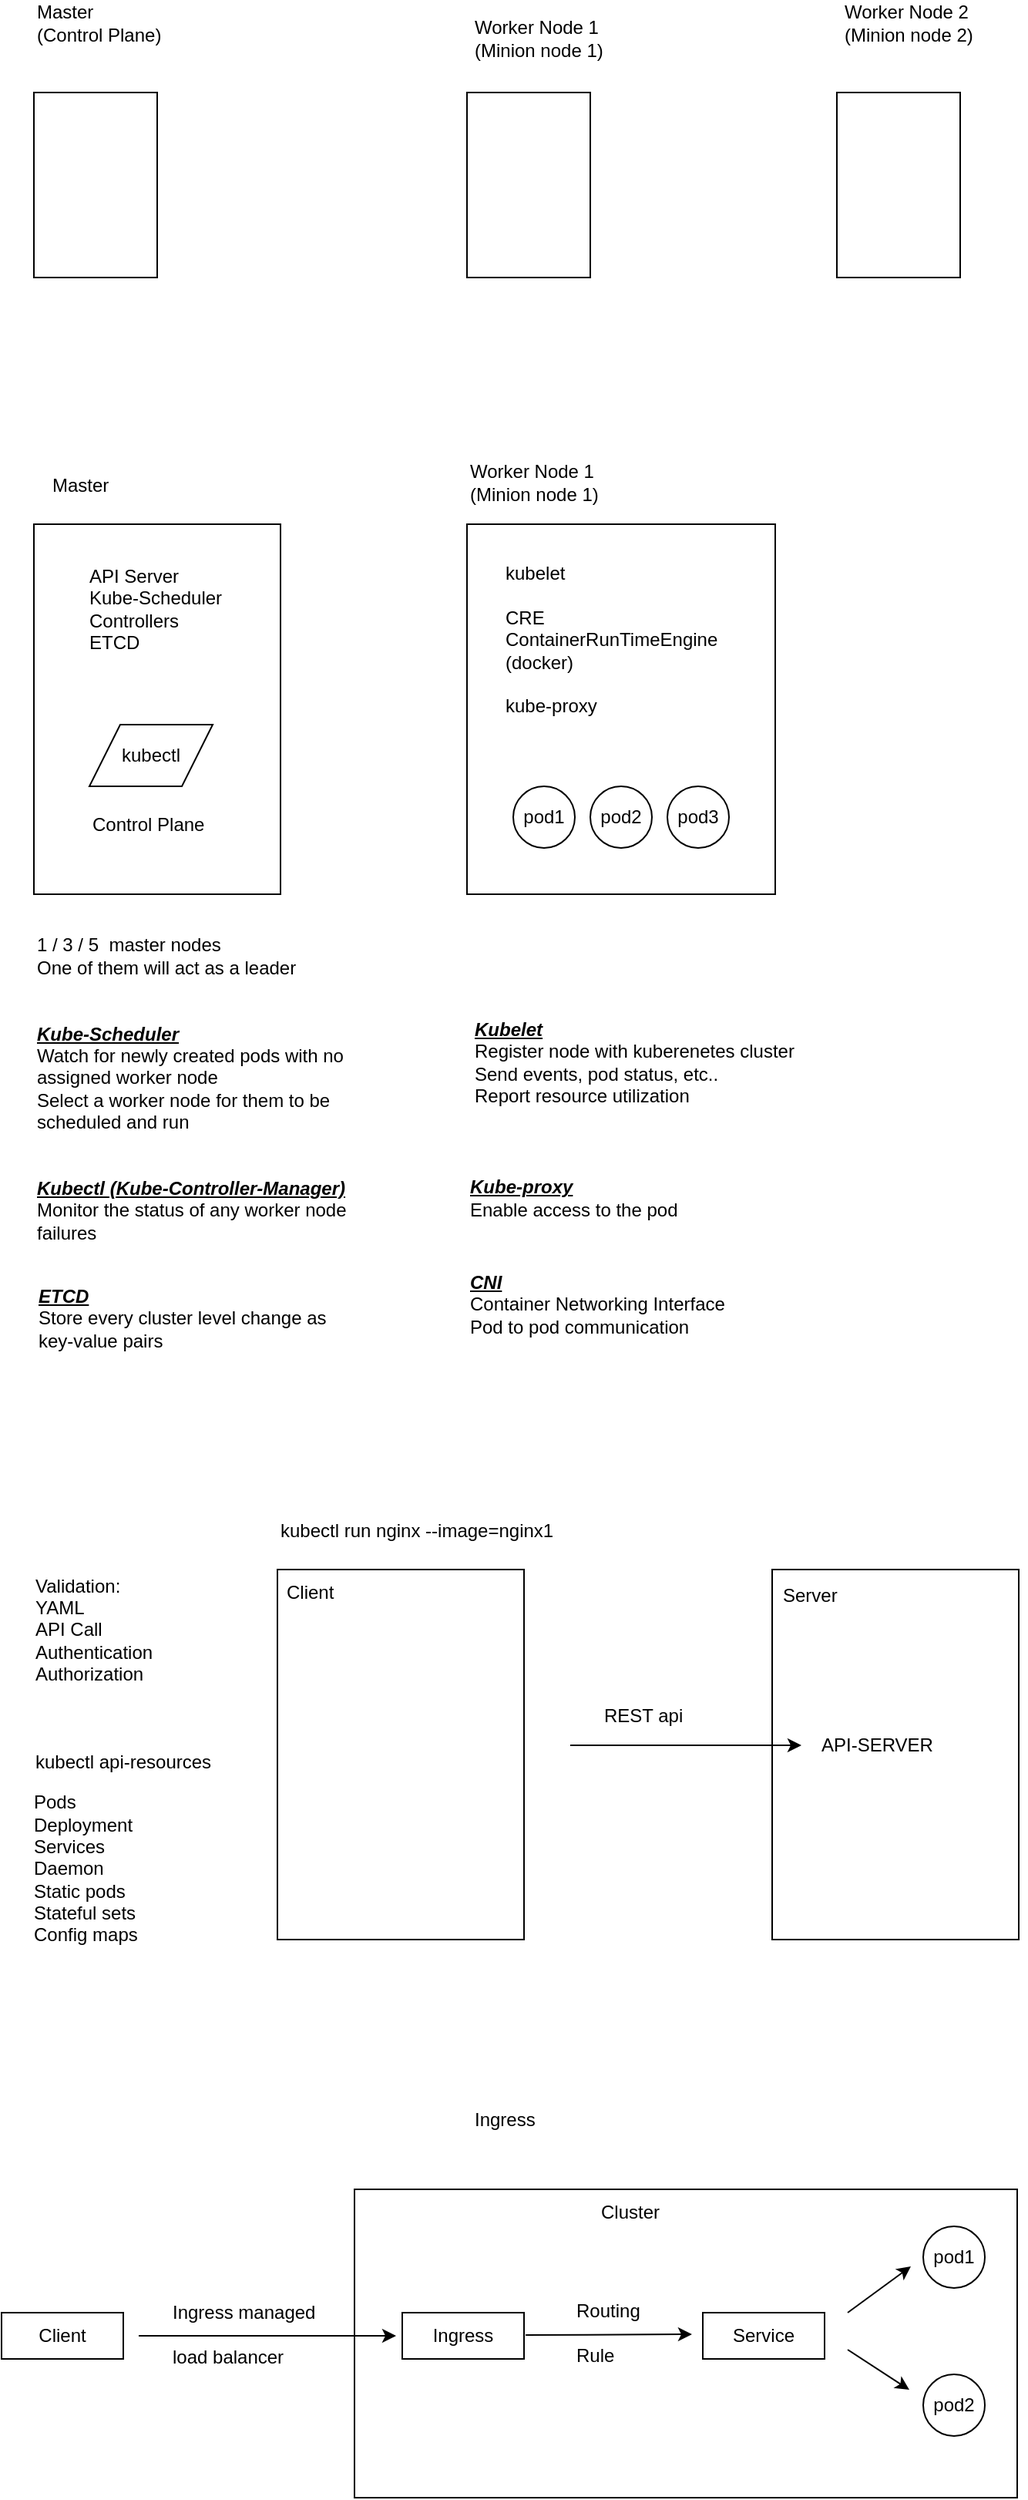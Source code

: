 <mxfile version="21.3.4" type="device">
  <diagram name="Page-1" id="Cm_qaZD-bgFNmVvbqH7q">
    <mxGraphModel dx="1434" dy="1925" grid="1" gridSize="10" guides="1" tooltips="1" connect="1" arrows="1" fold="1" page="1" pageScale="1" pageWidth="827" pageHeight="1169" math="0" shadow="0">
      <root>
        <mxCell id="0" />
        <mxCell id="1" parent="0" />
        <mxCell id="g12CpUJnQ3_V4o4pQnVV-1" value="" style="rounded=0;whiteSpace=wrap;html=1;" vertex="1" parent="1">
          <mxGeometry x="80" y="40" width="80" height="120" as="geometry" />
        </mxCell>
        <mxCell id="g12CpUJnQ3_V4o4pQnVV-2" value="Master&amp;nbsp;&lt;br&gt;&lt;div style=&quot;&quot;&gt;&lt;span style=&quot;background-color: initial;&quot;&gt;(Control Plane)&lt;/span&gt;&lt;/div&gt;" style="text;html=1;strokeColor=none;fillColor=none;align=left;verticalAlign=middle;whiteSpace=wrap;rounded=0;" vertex="1" parent="1">
          <mxGeometry x="80" y="-20" width="120" height="30" as="geometry" />
        </mxCell>
        <mxCell id="g12CpUJnQ3_V4o4pQnVV-4" value="Worker Node 1&lt;br&gt;&lt;div style=&quot;&quot;&gt;&lt;span style=&quot;background-color: initial;&quot;&gt;(Minion node 1)&lt;/span&gt;&lt;/div&gt;" style="text;html=1;strokeColor=none;fillColor=none;align=left;verticalAlign=middle;whiteSpace=wrap;rounded=0;" vertex="1" parent="1">
          <mxGeometry x="361" y="278" width="120" height="30" as="geometry" />
        </mxCell>
        <mxCell id="g12CpUJnQ3_V4o4pQnVV-6" value="Worker Node 2&lt;br&gt;&lt;div style=&quot;&quot;&gt;&lt;span style=&quot;background-color: initial;&quot;&gt;(Minion node 2)&lt;/span&gt;&lt;/div&gt;" style="text;html=1;strokeColor=none;fillColor=none;align=left;verticalAlign=middle;whiteSpace=wrap;rounded=0;" vertex="1" parent="1">
          <mxGeometry x="604" y="-20" width="120" height="30" as="geometry" />
        </mxCell>
        <mxCell id="g12CpUJnQ3_V4o4pQnVV-7" value="" style="rounded=0;whiteSpace=wrap;html=1;" vertex="1" parent="1">
          <mxGeometry x="361" y="40" width="80" height="120" as="geometry" />
        </mxCell>
        <mxCell id="g12CpUJnQ3_V4o4pQnVV-8" value="" style="rounded=0;whiteSpace=wrap;html=1;" vertex="1" parent="1">
          <mxGeometry x="601" y="40" width="80" height="120" as="geometry" />
        </mxCell>
        <mxCell id="g12CpUJnQ3_V4o4pQnVV-9" value="" style="rounded=0;whiteSpace=wrap;html=1;" vertex="1" parent="1">
          <mxGeometry x="80" y="320" width="160" height="240" as="geometry" />
        </mxCell>
        <mxCell id="g12CpUJnQ3_V4o4pQnVV-11" value="API Server&lt;br&gt;&lt;div style=&quot;&quot;&gt;&lt;span style=&quot;background-color: initial;&quot;&gt;Kube-Scheduler&lt;/span&gt;&lt;/div&gt;&lt;div style=&quot;&quot;&gt;&lt;span style=&quot;background-color: initial;&quot;&gt;Controllers&lt;/span&gt;&lt;/div&gt;&lt;div style=&quot;&quot;&gt;&lt;span style=&quot;background-color: initial;&quot;&gt;ETCD&lt;/span&gt;&lt;/div&gt;" style="text;html=1;strokeColor=none;fillColor=none;align=left;verticalAlign=middle;whiteSpace=wrap;rounded=0;" vertex="1" parent="1">
          <mxGeometry x="114" y="340" width="100" height="70" as="geometry" />
        </mxCell>
        <mxCell id="g12CpUJnQ3_V4o4pQnVV-12" value="Control Plane" style="text;html=1;strokeColor=none;fillColor=none;align=left;verticalAlign=middle;whiteSpace=wrap;rounded=0;" vertex="1" parent="1">
          <mxGeometry x="116" y="500" width="80" height="30" as="geometry" />
        </mxCell>
        <mxCell id="g12CpUJnQ3_V4o4pQnVV-14" value="kubectl" style="shape=parallelogram;perimeter=parallelogramPerimeter;whiteSpace=wrap;html=1;fixedSize=1;" vertex="1" parent="1">
          <mxGeometry x="116" y="450" width="80" height="40" as="geometry" />
        </mxCell>
        <mxCell id="g12CpUJnQ3_V4o4pQnVV-15" value="Master&amp;nbsp;" style="text;html=1;strokeColor=none;fillColor=none;align=left;verticalAlign=middle;whiteSpace=wrap;rounded=0;" vertex="1" parent="1">
          <mxGeometry x="90" y="280" width="60" height="30" as="geometry" />
        </mxCell>
        <mxCell id="g12CpUJnQ3_V4o4pQnVV-16" value="" style="rounded=0;whiteSpace=wrap;html=1;" vertex="1" parent="1">
          <mxGeometry x="361" y="320" width="200" height="240" as="geometry" />
        </mxCell>
        <mxCell id="g12CpUJnQ3_V4o4pQnVV-19" value="Worker Node 1&lt;br&gt;&lt;div style=&quot;&quot;&gt;&lt;span style=&quot;background-color: initial;&quot;&gt;(Minion node 1)&lt;/span&gt;&lt;/div&gt;" style="text;html=1;strokeColor=none;fillColor=none;align=left;verticalAlign=middle;whiteSpace=wrap;rounded=0;" vertex="1" parent="1">
          <mxGeometry x="364" y="-10" width="120" height="30" as="geometry" />
        </mxCell>
        <mxCell id="g12CpUJnQ3_V4o4pQnVV-20" value="kubelet&lt;br&gt;&lt;br&gt;CRE&lt;br&gt;ContainerRunTimeEngine&lt;br&gt;(docker)&lt;br&gt;&lt;br&gt;kube-proxy" style="text;html=1;strokeColor=none;fillColor=none;align=left;verticalAlign=middle;whiteSpace=wrap;rounded=0;" vertex="1" parent="1">
          <mxGeometry x="384" y="340" width="147" height="110" as="geometry" />
        </mxCell>
        <mxCell id="g12CpUJnQ3_V4o4pQnVV-21" value="pod1" style="ellipse;whiteSpace=wrap;html=1;aspect=fixed;" vertex="1" parent="1">
          <mxGeometry x="391" y="490" width="40" height="40" as="geometry" />
        </mxCell>
        <mxCell id="g12CpUJnQ3_V4o4pQnVV-22" value="pod2" style="ellipse;whiteSpace=wrap;html=1;aspect=fixed;" vertex="1" parent="1">
          <mxGeometry x="441" y="490" width="40" height="40" as="geometry" />
        </mxCell>
        <mxCell id="g12CpUJnQ3_V4o4pQnVV-23" value="pod3" style="ellipse;whiteSpace=wrap;html=1;aspect=fixed;" vertex="1" parent="1">
          <mxGeometry x="491" y="490" width="40" height="40" as="geometry" />
        </mxCell>
        <mxCell id="g12CpUJnQ3_V4o4pQnVV-24" value="1 / 3 / 5&amp;nbsp; master nodes&lt;br&gt;One of them will act as a leader" style="text;html=1;strokeColor=none;fillColor=none;align=left;verticalAlign=middle;whiteSpace=wrap;rounded=0;" vertex="1" parent="1">
          <mxGeometry x="80" y="585" width="200" height="30" as="geometry" />
        </mxCell>
        <mxCell id="g12CpUJnQ3_V4o4pQnVV-25" value="&lt;u style=&quot;&quot;&gt;&lt;i style=&quot;&quot;&gt;&lt;b&gt;Kube-Scheduler&lt;/b&gt;&lt;/i&gt;&lt;/u&gt;&lt;br&gt;Watch for newly created pods with no assigned worker node&lt;br&gt;Select a worker node for them to be scheduled and run" style="text;html=1;strokeColor=none;fillColor=none;align=left;verticalAlign=middle;whiteSpace=wrap;rounded=0;" vertex="1" parent="1">
          <mxGeometry x="80" y="639" width="210" height="80" as="geometry" />
        </mxCell>
        <mxCell id="g12CpUJnQ3_V4o4pQnVV-26" value="&lt;u style=&quot;&quot;&gt;&lt;i style=&quot;&quot;&gt;&lt;b&gt;Kubectl (Kube-Controller-Manager)&lt;/b&gt;&lt;/i&gt;&lt;/u&gt;&lt;br&gt;Monitor the status of any worker node failures" style="text;html=1;strokeColor=none;fillColor=none;align=left;verticalAlign=middle;whiteSpace=wrap;rounded=0;" vertex="1" parent="1">
          <mxGeometry x="80" y="740" width="210" height="50" as="geometry" />
        </mxCell>
        <mxCell id="g12CpUJnQ3_V4o4pQnVV-27" value="&lt;u style=&quot;&quot;&gt;&lt;i style=&quot;&quot;&gt;&lt;b&gt;ETCD&lt;/b&gt;&lt;/i&gt;&lt;/u&gt;&lt;br&gt;Store every cluster level change as key-value pairs" style="text;html=1;strokeColor=none;fillColor=none;align=left;verticalAlign=middle;whiteSpace=wrap;rounded=0;" vertex="1" parent="1">
          <mxGeometry x="81" y="810" width="210" height="50" as="geometry" />
        </mxCell>
        <mxCell id="g12CpUJnQ3_V4o4pQnVV-28" value="&lt;u style=&quot;&quot;&gt;&lt;i style=&quot;&quot;&gt;&lt;b&gt;Kubelet&lt;/b&gt;&lt;/i&gt;&lt;/u&gt;&lt;br&gt;Register node with kuberenetes cluster&lt;br&gt;Send events, pod status, etc..&lt;br&gt;Report resource utilization" style="text;html=1;strokeColor=none;fillColor=none;align=left;verticalAlign=middle;whiteSpace=wrap;rounded=0;" vertex="1" parent="1">
          <mxGeometry x="364" y="629" width="210" height="80" as="geometry" />
        </mxCell>
        <mxCell id="g12CpUJnQ3_V4o4pQnVV-29" value="&lt;u style=&quot;&quot;&gt;&lt;i style=&quot;&quot;&gt;&lt;b&gt;Kube-proxy&lt;/b&gt;&lt;/i&gt;&lt;/u&gt;&lt;br&gt;Enable access to the pod" style="text;html=1;strokeColor=none;fillColor=none;align=left;verticalAlign=middle;whiteSpace=wrap;rounded=0;" vertex="1" parent="1">
          <mxGeometry x="361" y="734" width="210" height="46" as="geometry" />
        </mxCell>
        <mxCell id="g12CpUJnQ3_V4o4pQnVV-30" value="&lt;u style=&quot;&quot;&gt;&lt;i style=&quot;&quot;&gt;&lt;b&gt;CNI&lt;/b&gt;&lt;/i&gt;&lt;/u&gt;&lt;br&gt;Container Networking Interface&lt;br&gt;Pod to pod communication" style="text;html=1;strokeColor=none;fillColor=none;align=left;verticalAlign=middle;whiteSpace=wrap;rounded=0;" vertex="1" parent="1">
          <mxGeometry x="361" y="800" width="210" height="51" as="geometry" />
        </mxCell>
        <mxCell id="g12CpUJnQ3_V4o4pQnVV-31" value="kubectl run nginx --image=nginx1" style="text;html=1;strokeColor=none;fillColor=none;align=left;verticalAlign=middle;whiteSpace=wrap;rounded=0;" vertex="1" parent="1">
          <mxGeometry x="238" y="958" width="200" height="30" as="geometry" />
        </mxCell>
        <mxCell id="g12CpUJnQ3_V4o4pQnVV-32" value="" style="rounded=0;whiteSpace=wrap;html=1;" vertex="1" parent="1">
          <mxGeometry x="238" y="998" width="160" height="240" as="geometry" />
        </mxCell>
        <mxCell id="g12CpUJnQ3_V4o4pQnVV-33" value="Client" style="text;html=1;strokeColor=none;fillColor=none;align=left;verticalAlign=middle;whiteSpace=wrap;rounded=0;" vertex="1" parent="1">
          <mxGeometry x="242" y="998" width="56" height="30" as="geometry" />
        </mxCell>
        <mxCell id="g12CpUJnQ3_V4o4pQnVV-34" value="" style="rounded=0;whiteSpace=wrap;html=1;" vertex="1" parent="1">
          <mxGeometry x="559" y="998" width="160" height="240" as="geometry" />
        </mxCell>
        <mxCell id="g12CpUJnQ3_V4o4pQnVV-35" value="API-SERVER" style="text;html=1;strokeColor=none;fillColor=none;align=left;verticalAlign=middle;whiteSpace=wrap;rounded=0;" vertex="1" parent="1">
          <mxGeometry x="589" y="1097" width="80" height="30" as="geometry" />
        </mxCell>
        <mxCell id="g12CpUJnQ3_V4o4pQnVV-36" value="Server" style="text;html=1;strokeColor=none;fillColor=none;align=left;verticalAlign=middle;whiteSpace=wrap;rounded=0;" vertex="1" parent="1">
          <mxGeometry x="564" y="1000" width="56" height="30" as="geometry" />
        </mxCell>
        <mxCell id="g12CpUJnQ3_V4o4pQnVV-37" value="" style="endArrow=classic;html=1;rounded=0;" edge="1" parent="1">
          <mxGeometry width="50" height="50" relative="1" as="geometry">
            <mxPoint x="428" y="1112" as="sourcePoint" />
            <mxPoint x="578" y="1112" as="targetPoint" />
          </mxGeometry>
        </mxCell>
        <mxCell id="g12CpUJnQ3_V4o4pQnVV-42" value="REST api" style="text;html=1;strokeColor=none;fillColor=none;align=left;verticalAlign=middle;whiteSpace=wrap;rounded=0;" vertex="1" parent="1">
          <mxGeometry x="448" y="1078" width="70" height="30" as="geometry" />
        </mxCell>
        <mxCell id="g12CpUJnQ3_V4o4pQnVV-43" value="Validation:&lt;br&gt;YAML&lt;br&gt;API Call&lt;br&gt;Authentication&lt;br&gt;Authorization" style="text;html=1;strokeColor=none;fillColor=none;align=left;verticalAlign=middle;whiteSpace=wrap;rounded=0;" vertex="1" parent="1">
          <mxGeometry x="79" y="997" width="110" height="80" as="geometry" />
        </mxCell>
        <mxCell id="g12CpUJnQ3_V4o4pQnVV-44" value="kubectl api-resources" style="text;html=1;strokeColor=none;fillColor=none;align=left;verticalAlign=middle;whiteSpace=wrap;rounded=0;" vertex="1" parent="1">
          <mxGeometry x="79" y="1108" width="200" height="30" as="geometry" />
        </mxCell>
        <mxCell id="g12CpUJnQ3_V4o4pQnVV-46" value="Pods&lt;br&gt;Deployment&lt;br&gt;Services&lt;br&gt;Daemon&lt;br&gt;Static pods&lt;br&gt;Stateful sets&lt;br&gt;Config maps" style="text;html=1;strokeColor=none;fillColor=none;align=left;verticalAlign=middle;whiteSpace=wrap;rounded=0;" vertex="1" parent="1">
          <mxGeometry x="77.5" y="1127" width="98.5" height="130" as="geometry" />
        </mxCell>
        <mxCell id="g12CpUJnQ3_V4o4pQnVV-47" value="Ingress" style="text;html=1;strokeColor=none;fillColor=none;align=left;verticalAlign=middle;whiteSpace=wrap;rounded=0;" vertex="1" parent="1">
          <mxGeometry x="364" y="1340" width="68" height="30" as="geometry" />
        </mxCell>
        <mxCell id="g12CpUJnQ3_V4o4pQnVV-48" value="" style="rounded=0;whiteSpace=wrap;html=1;" vertex="1" parent="1">
          <mxGeometry x="288" y="1400" width="430" height="200" as="geometry" />
        </mxCell>
        <mxCell id="g12CpUJnQ3_V4o4pQnVV-49" value="Cluster" style="text;html=1;strokeColor=none;fillColor=none;align=left;verticalAlign=middle;whiteSpace=wrap;rounded=0;" vertex="1" parent="1">
          <mxGeometry x="446" y="1400" width="56" height="30" as="geometry" />
        </mxCell>
        <mxCell id="g12CpUJnQ3_V4o4pQnVV-50" value="Ingress" style="rounded=0;whiteSpace=wrap;html=1;" vertex="1" parent="1">
          <mxGeometry x="319" y="1480" width="79" height="30" as="geometry" />
        </mxCell>
        <mxCell id="g12CpUJnQ3_V4o4pQnVV-51" value="Service" style="rounded=0;whiteSpace=wrap;html=1;" vertex="1" parent="1">
          <mxGeometry x="514" y="1480" width="79" height="30" as="geometry" />
        </mxCell>
        <mxCell id="g12CpUJnQ3_V4o4pQnVV-52" value="" style="endArrow=classic;html=1;rounded=0;entryX=-0.089;entryY=0.467;entryDx=0;entryDy=0;entryPerimeter=0;" edge="1" parent="1" target="g12CpUJnQ3_V4o4pQnVV-51">
          <mxGeometry width="50" height="50" relative="1" as="geometry">
            <mxPoint x="399" y="1494.5" as="sourcePoint" />
            <mxPoint x="488" y="1495" as="targetPoint" />
          </mxGeometry>
        </mxCell>
        <mxCell id="g12CpUJnQ3_V4o4pQnVV-53" value="Ingress managed&lt;br&gt;&lt;br&gt;load balancer" style="text;html=1;strokeColor=none;fillColor=none;align=left;verticalAlign=middle;whiteSpace=wrap;rounded=0;" vertex="1" parent="1">
          <mxGeometry x="168" y="1464" width="96" height="60" as="geometry" />
        </mxCell>
        <mxCell id="g12CpUJnQ3_V4o4pQnVV-55" value="pod1" style="ellipse;whiteSpace=wrap;html=1;aspect=fixed;" vertex="1" parent="1">
          <mxGeometry x="657" y="1424" width="40" height="40" as="geometry" />
        </mxCell>
        <mxCell id="g12CpUJnQ3_V4o4pQnVV-56" value="pod2" style="ellipse;whiteSpace=wrap;html=1;aspect=fixed;" vertex="1" parent="1">
          <mxGeometry x="657" y="1520" width="40" height="40" as="geometry" />
        </mxCell>
        <mxCell id="g12CpUJnQ3_V4o4pQnVV-57" value="" style="endArrow=classic;html=1;rounded=0;" edge="1" parent="1">
          <mxGeometry width="50" height="50" relative="1" as="geometry">
            <mxPoint x="608" y="1480" as="sourcePoint" />
            <mxPoint x="649" y="1450" as="targetPoint" />
          </mxGeometry>
        </mxCell>
        <mxCell id="g12CpUJnQ3_V4o4pQnVV-59" value="" style="endArrow=classic;html=1;rounded=0;" edge="1" parent="1">
          <mxGeometry width="50" height="50" relative="1" as="geometry">
            <mxPoint x="608" y="1504" as="sourcePoint" />
            <mxPoint x="648" y="1530" as="targetPoint" />
          </mxGeometry>
        </mxCell>
        <mxCell id="g12CpUJnQ3_V4o4pQnVV-60" value="Routing&lt;br&gt;&lt;br&gt;Rule" style="text;html=1;strokeColor=none;fillColor=none;align=left;verticalAlign=middle;whiteSpace=wrap;rounded=0;" vertex="1" parent="1">
          <mxGeometry x="430" y="1463" width="56" height="60" as="geometry" />
        </mxCell>
        <mxCell id="g12CpUJnQ3_V4o4pQnVV-61" value="" style="endArrow=classic;html=1;rounded=0;entryX=-0.089;entryY=0.467;entryDx=0;entryDy=0;entryPerimeter=0;" edge="1" parent="1">
          <mxGeometry width="50" height="50" relative="1" as="geometry">
            <mxPoint x="148" y="1495" as="sourcePoint" />
            <mxPoint x="315" y="1495" as="targetPoint" />
          </mxGeometry>
        </mxCell>
        <mxCell id="g12CpUJnQ3_V4o4pQnVV-62" value="Client" style="rounded=0;whiteSpace=wrap;html=1;" vertex="1" parent="1">
          <mxGeometry x="59" y="1480" width="79" height="30" as="geometry" />
        </mxCell>
      </root>
    </mxGraphModel>
  </diagram>
</mxfile>
